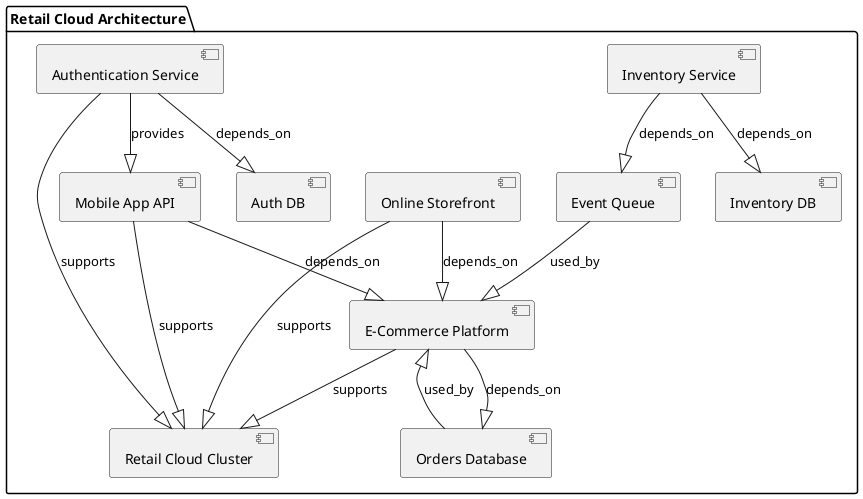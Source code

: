 @startuml
package "Retail Cloud Architecture" {
    [Online Storefront] as APP001
    [E-Commerce Platform] as SVC001
    [Orders Database] as DB001
    [Event Queue] as MQ001
    [Inventory Service] as SVC002
    [Inventory DB] as DB002
    [Mobile App API] as APP002
    [Authentication Service] as AUTH001
    [Auth DB] as DB003
    [Retail Cloud Cluster] as SYS001

    APP001 --|> SVC001 : depends_on
    SVC001 --|> DB001 : depends_on
    MQ001 --|> SVC001 : used_by
    SVC002 --|> MQ001 : depends_on
    SVC002 --|> DB002 : depends_on
    APP002 --|> SVC001 : depends_on
    AUTH001 --|> APP002 : provides
    AUTH001 --|> DB003 : depends_on
    DB001 --|> SVC001 : used_by
    APP001 --|> SYS001 : supports
    SVC001 --|> SYS001 : supports
    APP002 --|> SYS001 : supports
    AUTH001 --|> SYS001 : supports
}
@enduml